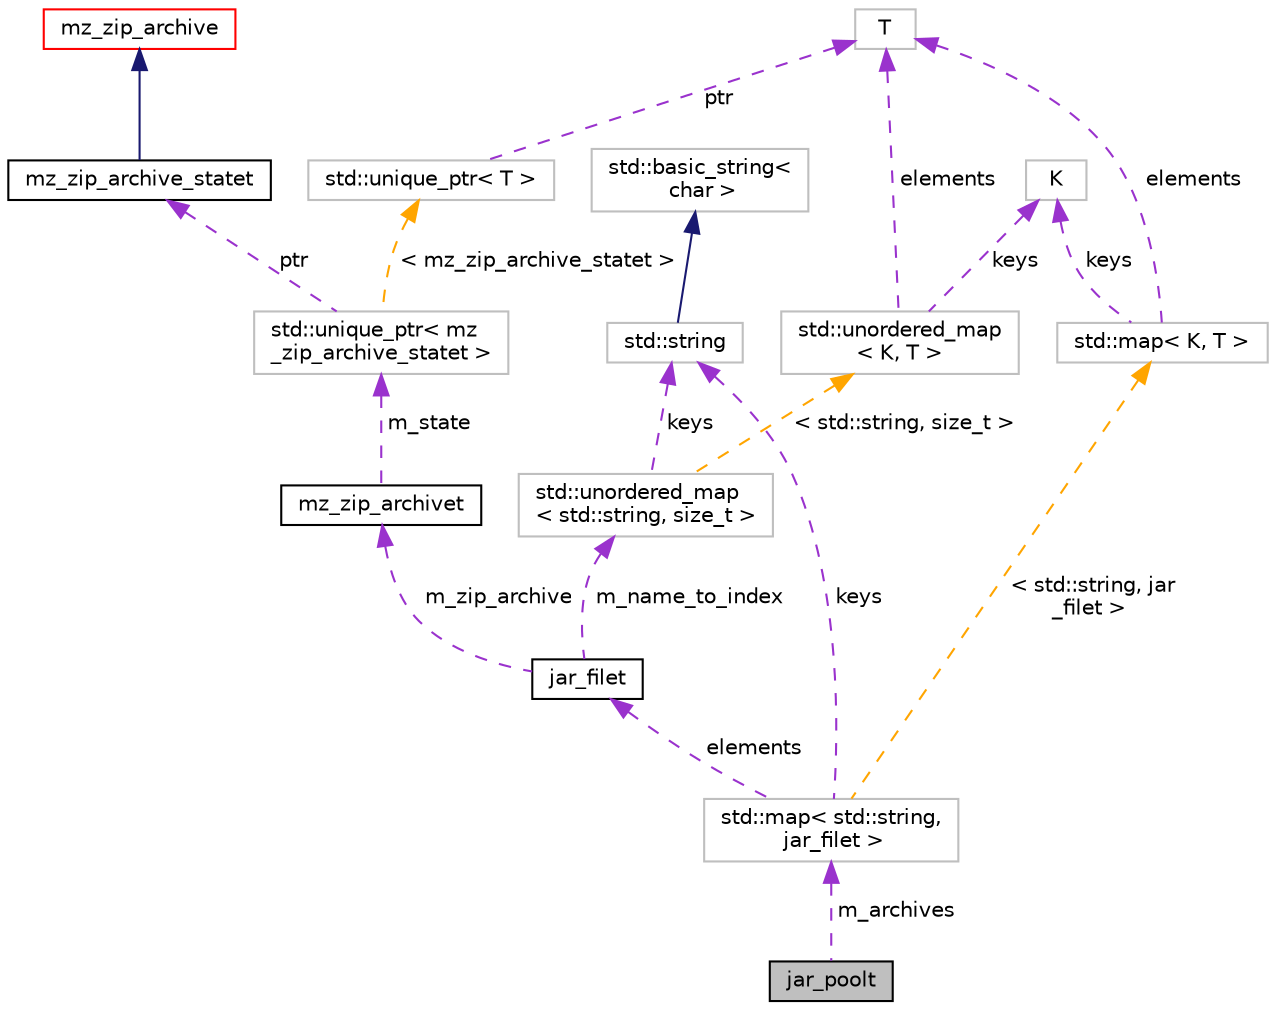 digraph "jar_poolt"
{
 // LATEX_PDF_SIZE
  bgcolor="transparent";
  edge [fontname="Helvetica",fontsize="10",labelfontname="Helvetica",labelfontsize="10"];
  node [fontname="Helvetica",fontsize="10",shape=record];
  Node1 [label="jar_poolt",height=0.2,width=0.4,color="black", fillcolor="grey75", style="filled", fontcolor="black",tooltip="A chache for jar_filet objects, by file name."];
  Node2 -> Node1 [dir="back",color="darkorchid3",fontsize="10",style="dashed",label=" m_archives" ,fontname="Helvetica"];
  Node2 [label="std::map\< std::string,\l jar_filet \>",height=0.2,width=0.4,color="grey75",tooltip=" "];
  Node3 -> Node2 [dir="back",color="darkorchid3",fontsize="10",style="dashed",label=" elements" ,fontname="Helvetica"];
  Node3 [label="jar_filet",height=0.2,width=0.4,color="black",URL="$classjar__filet.html",tooltip="Class representing a .jar archive."];
  Node4 -> Node3 [dir="back",color="darkorchid3",fontsize="10",style="dashed",label=" m_name_to_index" ,fontname="Helvetica"];
  Node4 [label="std::unordered_map\l\< std::string, size_t \>",height=0.2,width=0.4,color="grey75",tooltip=" "];
  Node5 -> Node4 [dir="back",color="darkorchid3",fontsize="10",style="dashed",label=" keys" ,fontname="Helvetica"];
  Node5 [label="std::string",height=0.2,width=0.4,color="grey75",tooltip="STL class."];
  Node6 -> Node5 [dir="back",color="midnightblue",fontsize="10",style="solid",fontname="Helvetica"];
  Node6 [label="std::basic_string\<\l char \>",height=0.2,width=0.4,color="grey75",tooltip="STL class."];
  Node7 -> Node4 [dir="back",color="orange",fontsize="10",style="dashed",label=" \< std::string, size_t \>" ,fontname="Helvetica"];
  Node7 [label="std::unordered_map\l\< K, T \>",height=0.2,width=0.4,color="grey75",tooltip="STL class."];
  Node8 -> Node7 [dir="back",color="darkorchid3",fontsize="10",style="dashed",label=" keys" ,fontname="Helvetica"];
  Node8 [label="K",height=0.2,width=0.4,color="grey75",tooltip=" "];
  Node9 -> Node7 [dir="back",color="darkorchid3",fontsize="10",style="dashed",label=" elements" ,fontname="Helvetica"];
  Node9 [label="T",height=0.2,width=0.4,color="grey75",tooltip=" "];
  Node10 -> Node3 [dir="back",color="darkorchid3",fontsize="10",style="dashed",label=" m_zip_archive" ,fontname="Helvetica"];
  Node10 [label="mz_zip_archivet",height=0.2,width=0.4,color="black",URL="$classmz__zip__archivet.html",tooltip="Thin object-oriented wrapper around the MZ Zip library Zip file reader and extractor."];
  Node11 -> Node10 [dir="back",color="darkorchid3",fontsize="10",style="dashed",label=" m_state" ,fontname="Helvetica"];
  Node11 [label="std::unique_ptr\< mz\l_zip_archive_statet \>",height=0.2,width=0.4,color="grey75",tooltip=" "];
  Node12 -> Node11 [dir="back",color="darkorchid3",fontsize="10",style="dashed",label=" ptr" ,fontname="Helvetica"];
  Node12 [label="mz_zip_archive_statet",height=0.2,width=0.4,color="black",URL="$classmz__zip__archive__statet.html",tooltip=" "];
  Node13 -> Node12 [dir="back",color="midnightblue",fontsize="10",style="solid",fontname="Helvetica"];
  Node13 [label="mz_zip_archive",height=0.2,width=0.4,color="red",URL="$structmz__zip__archive.html",tooltip=" "];
  Node16 -> Node11 [dir="back",color="orange",fontsize="10",style="dashed",label=" \< mz_zip_archive_statet \>" ,fontname="Helvetica"];
  Node16 [label="std::unique_ptr\< T \>",height=0.2,width=0.4,color="grey75",tooltip="STL class."];
  Node9 -> Node16 [dir="back",color="darkorchid3",fontsize="10",style="dashed",label=" ptr" ,fontname="Helvetica"];
  Node5 -> Node2 [dir="back",color="darkorchid3",fontsize="10",style="dashed",label=" keys" ,fontname="Helvetica"];
  Node17 -> Node2 [dir="back",color="orange",fontsize="10",style="dashed",label=" \< std::string, jar\l_filet \>" ,fontname="Helvetica"];
  Node17 [label="std::map\< K, T \>",height=0.2,width=0.4,color="grey75",tooltip="STL class."];
  Node8 -> Node17 [dir="back",color="darkorchid3",fontsize="10",style="dashed",label=" keys" ,fontname="Helvetica"];
  Node9 -> Node17 [dir="back",color="darkorchid3",fontsize="10",style="dashed",label=" elements" ,fontname="Helvetica"];
}
